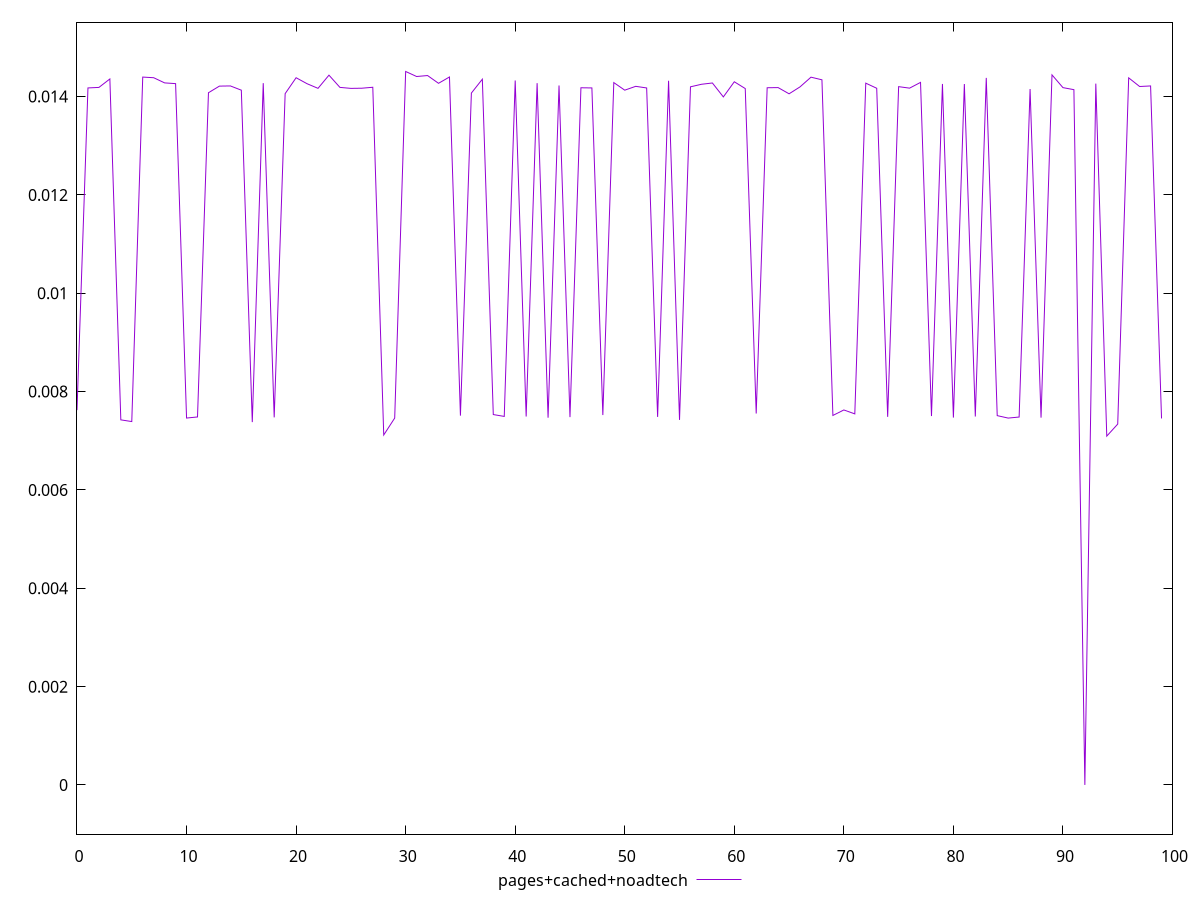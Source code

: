 $_pagesCachedNoadtech <<EOF
0.007623224556130459
0.014175538711993951
0.01418585380326659
0.014357645800858299
0.007425441334494465
0.0073908384882864775
0.014396073163237155
0.014383056600920263
0.014277836187625015
0.014262953905847309
0.0074622989004437534
0.007484446991859295
0.01407801832143335
0.014212345620278621
0.01421617891961452
0.014129769328097286
0.007379277026092201
0.014273085322524803
0.0074761558237552705
0.014059062543723189
0.014382976205819242
0.014261251647408046
0.014167058813513433
0.014435135123305243
0.014186451771602326
0.014166415480201033
0.014169681938033363
0.014188914941564712
0.007117700207426969
0.007461742057566667
0.014510134842865341
0.01440778443790941
0.01442733740043356
0.014269331302416255
0.014397850285825686
0.007511556221669491
0.014070873308036136
0.014353025341388603
0.007533105767707882
0.007495407979304924
0.01432671025015042
0.007492873187044058
0.014272619962885813
0.007469266592734114
0.014225208493008346
0.007481563932326296
0.014178803983459054
0.014175289473100428
0.007523555609264376
0.014284125466252351
0.01412989272189874
0.014207939272826375
0.01417493295360267
0.007484517711671301
0.014322054771389203
0.0074246009631494525
0.014197941978984774
0.01424963358760778
0.014275962581045465
0.013992683027858166
0.014300550247006993
0.014162589078973997
0.007554623281303352
0.01417919527249173
0.01418229459920023
0.0140558937425726
0.014196781461492836
0.014394158811925517
0.014340712537513123
0.007515040813360352
0.0076266401527589345
0.007546678272593921
0.014272605005150485
0.01416870357096034
0.007487035200850423
0.014201407567583868
0.014170990383317872
0.014287956605778085
0.007502298506196381
0.01425632040331859
0.0074710066648716045
0.014255409058110347
0.007494023418347429
0.014380083957638456
0.007511525802095853
0.007461580911932386
0.007482778778091337
0.01415344950868691
0.007470864044163417
0.01444092733724689
0.014181591122720993
0.014140337409156878
8.945789222170042e-7
0.014263688015951015
0.007094838942018233
0.007339786661686498
0.014380438967616926
0.014204394343870441
0.014215885923518023
0.007454113094867099
EOF
set key outside below
set terminal pngcairo
set output "report_00006_2020-11-02T20-21-41.718Z/largest-contentful-paint/pages+cached+noadtech//score.png"
set yrange [-0.000999105421077783:0.015510134842865342]
plot $_pagesCachedNoadtech title "pages+cached+noadtech" with line ,